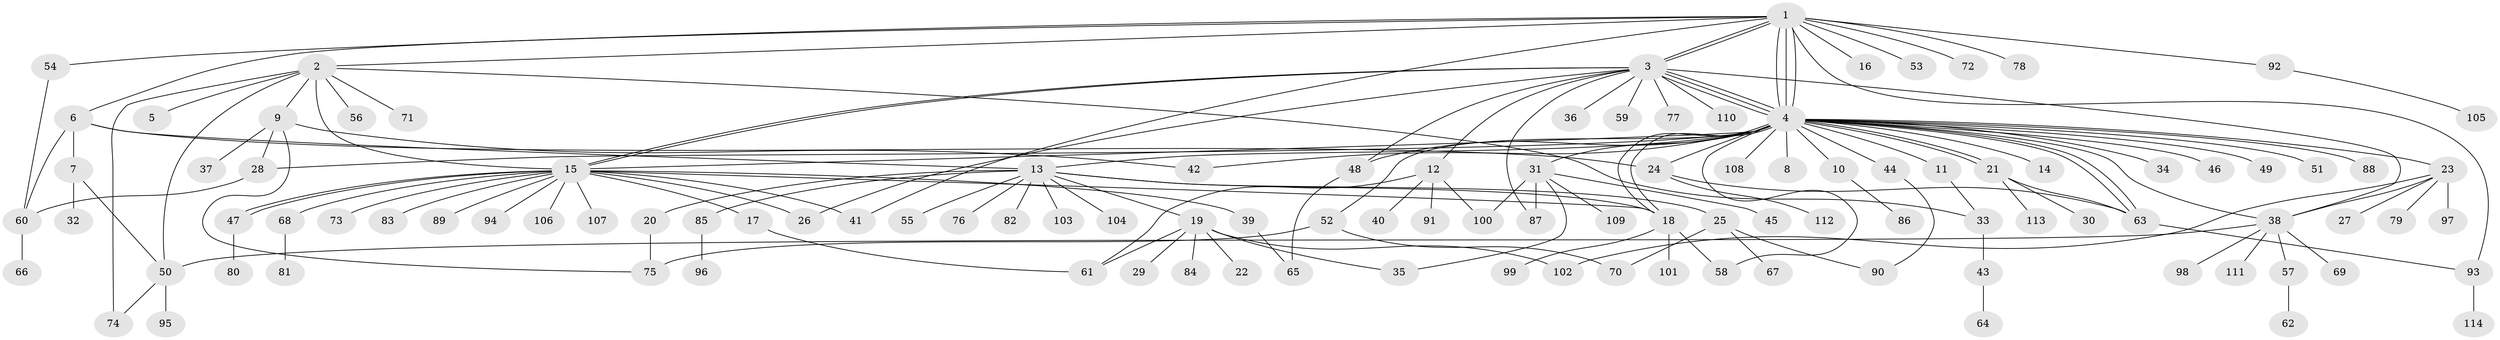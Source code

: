 // coarse degree distribution, {7: 0.02531645569620253, 14: 0.012658227848101266, 1: 0.7974683544303798, 2: 0.11392405063291139, 4: 0.012658227848101266, 18: 0.012658227848101266, 3: 0.012658227848101266, 40: 0.012658227848101266}
// Generated by graph-tools (version 1.1) at 2025/51/03/04/25 21:51:31]
// undirected, 114 vertices, 158 edges
graph export_dot {
graph [start="1"]
  node [color=gray90,style=filled];
  1;
  2;
  3;
  4;
  5;
  6;
  7;
  8;
  9;
  10;
  11;
  12;
  13;
  14;
  15;
  16;
  17;
  18;
  19;
  20;
  21;
  22;
  23;
  24;
  25;
  26;
  27;
  28;
  29;
  30;
  31;
  32;
  33;
  34;
  35;
  36;
  37;
  38;
  39;
  40;
  41;
  42;
  43;
  44;
  45;
  46;
  47;
  48;
  49;
  50;
  51;
  52;
  53;
  54;
  55;
  56;
  57;
  58;
  59;
  60;
  61;
  62;
  63;
  64;
  65;
  66;
  67;
  68;
  69;
  70;
  71;
  72;
  73;
  74;
  75;
  76;
  77;
  78;
  79;
  80;
  81;
  82;
  83;
  84;
  85;
  86;
  87;
  88;
  89;
  90;
  91;
  92;
  93;
  94;
  95;
  96;
  97;
  98;
  99;
  100;
  101;
  102;
  103;
  104;
  105;
  106;
  107;
  108;
  109;
  110;
  111;
  112;
  113;
  114;
  1 -- 2;
  1 -- 3;
  1 -- 3;
  1 -- 4;
  1 -- 4;
  1 -- 4;
  1 -- 6;
  1 -- 16;
  1 -- 41;
  1 -- 53;
  1 -- 54;
  1 -- 72;
  1 -- 78;
  1 -- 92;
  1 -- 93;
  2 -- 5;
  2 -- 9;
  2 -- 15;
  2 -- 33;
  2 -- 50;
  2 -- 56;
  2 -- 71;
  2 -- 74;
  3 -- 4;
  3 -- 4;
  3 -- 4;
  3 -- 12;
  3 -- 15;
  3 -- 15;
  3 -- 26;
  3 -- 36;
  3 -- 38;
  3 -- 48;
  3 -- 59;
  3 -- 77;
  3 -- 87;
  3 -- 110;
  4 -- 8;
  4 -- 10;
  4 -- 11;
  4 -- 13;
  4 -- 14;
  4 -- 15;
  4 -- 18;
  4 -- 18;
  4 -- 21;
  4 -- 21;
  4 -- 23;
  4 -- 24;
  4 -- 28;
  4 -- 31;
  4 -- 34;
  4 -- 38;
  4 -- 42;
  4 -- 44;
  4 -- 46;
  4 -- 48;
  4 -- 49;
  4 -- 51;
  4 -- 52;
  4 -- 58;
  4 -- 63;
  4 -- 63;
  4 -- 88;
  4 -- 108;
  6 -- 7;
  6 -- 13;
  6 -- 24;
  6 -- 60;
  7 -- 32;
  7 -- 50;
  9 -- 28;
  9 -- 37;
  9 -- 42;
  9 -- 75;
  10 -- 86;
  11 -- 33;
  12 -- 40;
  12 -- 61;
  12 -- 91;
  12 -- 100;
  13 -- 18;
  13 -- 19;
  13 -- 20;
  13 -- 25;
  13 -- 55;
  13 -- 76;
  13 -- 82;
  13 -- 85;
  13 -- 103;
  13 -- 104;
  15 -- 17;
  15 -- 18;
  15 -- 26;
  15 -- 39;
  15 -- 41;
  15 -- 47;
  15 -- 47;
  15 -- 68;
  15 -- 73;
  15 -- 83;
  15 -- 89;
  15 -- 94;
  15 -- 106;
  15 -- 107;
  17 -- 61;
  18 -- 58;
  18 -- 99;
  18 -- 101;
  19 -- 22;
  19 -- 29;
  19 -- 35;
  19 -- 61;
  19 -- 84;
  19 -- 102;
  20 -- 75;
  21 -- 30;
  21 -- 63;
  21 -- 113;
  23 -- 27;
  23 -- 38;
  23 -- 79;
  23 -- 97;
  23 -- 102;
  24 -- 63;
  24 -- 112;
  25 -- 67;
  25 -- 70;
  25 -- 90;
  28 -- 60;
  31 -- 35;
  31 -- 45;
  31 -- 87;
  31 -- 100;
  31 -- 109;
  33 -- 43;
  38 -- 50;
  38 -- 57;
  38 -- 69;
  38 -- 98;
  38 -- 111;
  39 -- 65;
  43 -- 64;
  44 -- 90;
  47 -- 80;
  48 -- 65;
  50 -- 74;
  50 -- 95;
  52 -- 70;
  52 -- 75;
  54 -- 60;
  57 -- 62;
  60 -- 66;
  63 -- 93;
  68 -- 81;
  85 -- 96;
  92 -- 105;
  93 -- 114;
}
